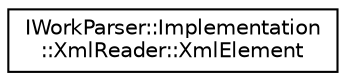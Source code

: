 digraph "类继承关系图"
{
  edge [fontname="Helvetica",fontsize="10",labelfontname="Helvetica",labelfontsize="10"];
  node [fontname="Helvetica",fontsize="10",shape=record];
  rankdir="LR";
  Node0 [label="IWorkParser::Implementation\l::XmlReader::XmlElement",height=0.2,width=0.4,color="black", fillcolor="white", style="filled",URL="$struct_i_work_parser_1_1_implementation_1_1_xml_reader_1_1_xml_element.html"];
}
